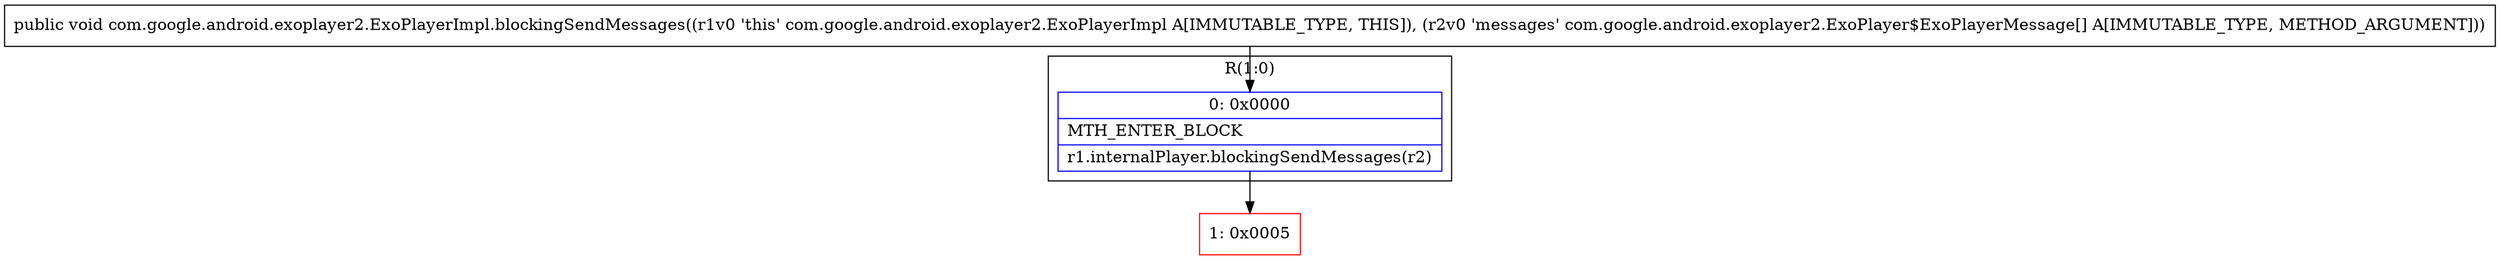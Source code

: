 digraph "CFG forcom.google.android.exoplayer2.ExoPlayerImpl.blockingSendMessages([Lcom\/google\/android\/exoplayer2\/ExoPlayer$ExoPlayerMessage;)V" {
subgraph cluster_Region_68245567 {
label = "R(1:0)";
node [shape=record,color=blue];
Node_0 [shape=record,label="{0\:\ 0x0000|MTH_ENTER_BLOCK\l|r1.internalPlayer.blockingSendMessages(r2)\l}"];
}
Node_1 [shape=record,color=red,label="{1\:\ 0x0005}"];
MethodNode[shape=record,label="{public void com.google.android.exoplayer2.ExoPlayerImpl.blockingSendMessages((r1v0 'this' com.google.android.exoplayer2.ExoPlayerImpl A[IMMUTABLE_TYPE, THIS]), (r2v0 'messages' com.google.android.exoplayer2.ExoPlayer$ExoPlayerMessage[] A[IMMUTABLE_TYPE, METHOD_ARGUMENT])) }"];
MethodNode -> Node_0;
Node_0 -> Node_1;
}

